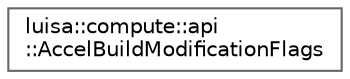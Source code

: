 digraph "类继承关系图"
{
 // LATEX_PDF_SIZE
  bgcolor="transparent";
  edge [fontname=Helvetica,fontsize=10,labelfontname=Helvetica,labelfontsize=10];
  node [fontname=Helvetica,fontsize=10,shape=box,height=0.2,width=0.4];
  rankdir="LR";
  Node0 [id="Node000000",label="luisa::compute::api\l::AccelBuildModificationFlags",height=0.2,width=0.4,color="grey40", fillcolor="white", style="filled",URL="$structluisa_1_1compute_1_1api_1_1_accel_build_modification_flags.html",tooltip=" "];
}
